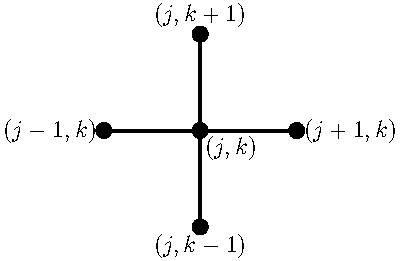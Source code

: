 size(200,200);

pair p0 = (0,0);
pair p1 = (-1,0);
pair p2 = (+1,0);
pair p3 = (0,-1);
pair p4 = (0,+1);

pen pp = linewidth(1.5);
pen pt = linewidth(8);

dot(p0,pt);
dot(p1,pt);
dot(p2,pt);
dot(p3,pt);
dot(p4,pt);

draw(p1--p2,pp);
draw(p3--p4,pp);

label("$(j,k)$", p0, SE);
label("$(j-1,k)$", p1, W);
label("$(j+1,k)$", p2, E);
label("$(j,k-1)$", p3, S);
label("$(j,k+1)$", p4, N);
